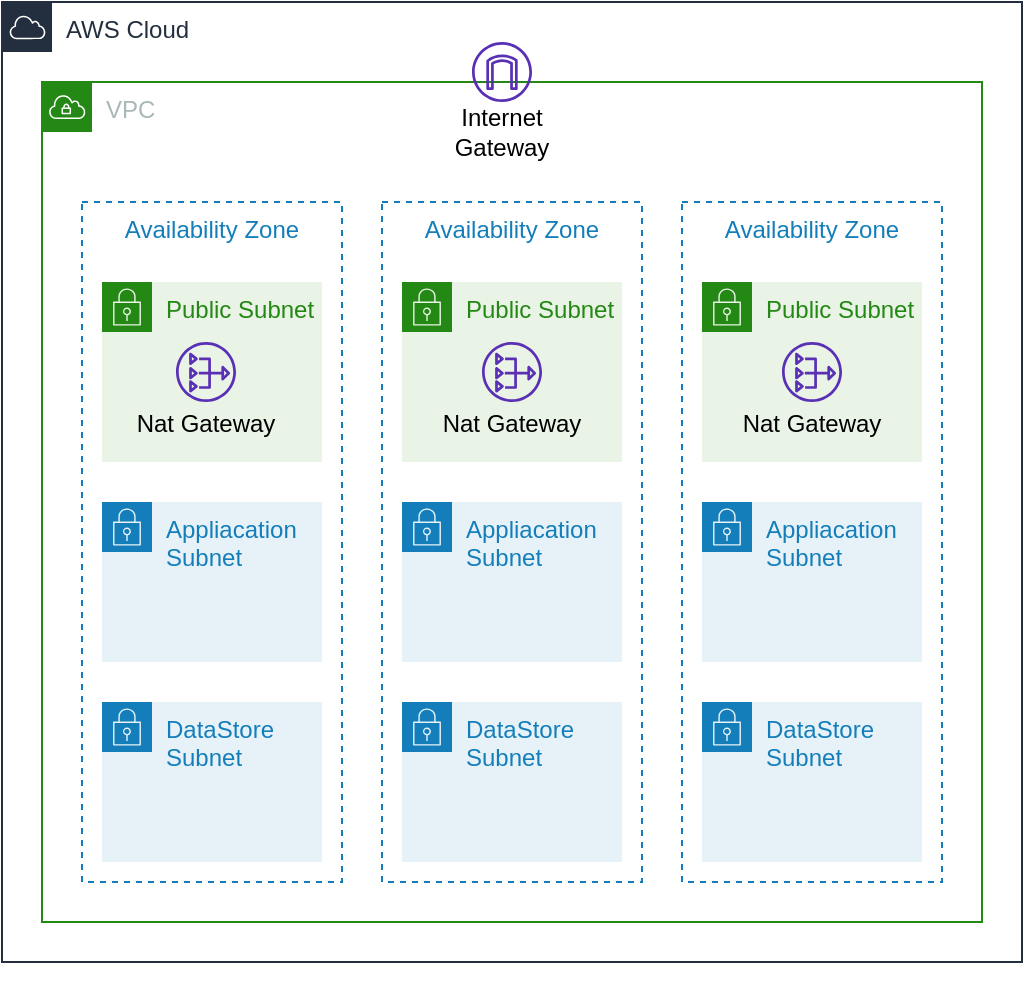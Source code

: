 <mxfile version="13.10.2" type="device"><diagram id="XtYhaf7LTEb38pZg41X1" name="ページ1"><mxGraphModel dx="1414" dy="650" grid="1" gridSize="10" guides="1" tooltips="1" connect="1" arrows="1" fold="1" page="1" pageScale="1" pageWidth="827" pageHeight="1169" math="0" shadow="0"><root><mxCell id="0"/><mxCell id="1" parent="0"/><mxCell id="46BbhoU_Gm5NrsC8F-5Z-1" value="AWS Cloud" style="points=[[0,0],[0.25,0],[0.5,0],[0.75,0],[1,0],[1,0.25],[1,0.5],[1,0.75],[1,1],[0.75,1],[0.5,1],[0.25,1],[0,1],[0,0.75],[0,0.5],[0,0.25]];outlineConnect=0;gradientColor=none;html=1;whiteSpace=wrap;fontSize=12;fontStyle=0;shape=mxgraph.aws4.group;grIcon=mxgraph.aws4.group_aws_cloud;strokeColor=#232F3E;fillColor=none;verticalAlign=top;align=left;spacingLeft=30;fontColor=#232F3E;dashed=0;" parent="1" vertex="1"><mxGeometry width="510" height="480" as="geometry"/></mxCell><mxCell id="46BbhoU_Gm5NrsC8F-5Z-2" value="VPC" style="points=[[0,0],[0.25,0],[0.5,0],[0.75,0],[1,0],[1,0.25],[1,0.5],[1,0.75],[1,1],[0.75,1],[0.5,1],[0.25,1],[0,1],[0,0.75],[0,0.5],[0,0.25]];outlineConnect=0;gradientColor=none;html=1;whiteSpace=wrap;fontSize=12;fontStyle=0;shape=mxgraph.aws4.group;grIcon=mxgraph.aws4.group_vpc;strokeColor=#248814;fillColor=none;verticalAlign=top;align=left;spacingLeft=30;fontColor=#AAB7B8;dashed=0;" parent="1" vertex="1"><mxGeometry x="20" y="40" width="470" height="420" as="geometry"/></mxCell><mxCell id="tk8C43ZHz4zxRaiHVCcz-1" value="" style="group" parent="1" vertex="1" connectable="0"><mxGeometry x="40" y="100" width="160" height="400" as="geometry"/></mxCell><mxCell id="46BbhoU_Gm5NrsC8F-5Z-4" value="Availability Zone" style="fillColor=none;strokeColor=#147EBA;dashed=1;verticalAlign=top;fontStyle=0;fontColor=#147EBA;" parent="tk8C43ZHz4zxRaiHVCcz-1" vertex="1"><mxGeometry width="130" height="340" as="geometry"/></mxCell><mxCell id="46BbhoU_Gm5NrsC8F-5Z-7" value="Public Subnet" style="points=[[0,0],[0.25,0],[0.5,0],[0.75,0],[1,0],[1,0.25],[1,0.5],[1,0.75],[1,1],[0.75,1],[0.5,1],[0.25,1],[0,1],[0,0.75],[0,0.5],[0,0.25]];outlineConnect=0;gradientColor=none;html=1;whiteSpace=wrap;fontSize=12;fontStyle=0;shape=mxgraph.aws4.group;grIcon=mxgraph.aws4.group_security_group;grStroke=0;strokeColor=#248814;fillColor=#E9F3E6;verticalAlign=top;align=left;spacingLeft=30;fontColor=#248814;dashed=0;" parent="tk8C43ZHz4zxRaiHVCcz-1" vertex="1"><mxGeometry x="10" y="40" width="110" height="90" as="geometry"/></mxCell><mxCell id="46BbhoU_Gm5NrsC8F-5Z-8" value="Appliacation &lt;br&gt;Subnet" style="points=[[0,0],[0.25,0],[0.5,0],[0.75,0],[1,0],[1,0.25],[1,0.5],[1,0.75],[1,1],[0.75,1],[0.5,1],[0.25,1],[0,1],[0,0.75],[0,0.5],[0,0.25]];outlineConnect=0;gradientColor=none;html=1;whiteSpace=wrap;fontSize=12;fontStyle=0;shape=mxgraph.aws4.group;grIcon=mxgraph.aws4.group_security_group;grStroke=0;strokeColor=#147EBA;fillColor=#E6F2F8;verticalAlign=top;align=left;spacingLeft=30;fontColor=#147EBA;dashed=0;" parent="tk8C43ZHz4zxRaiHVCcz-1" vertex="1"><mxGeometry x="10" y="150" width="110" height="80" as="geometry"/></mxCell><mxCell id="46BbhoU_Gm5NrsC8F-5Z-11" value="DataStore&lt;br&gt;Subnet" style="points=[[0,0],[0.25,0],[0.5,0],[0.75,0],[1,0],[1,0.25],[1,0.5],[1,0.75],[1,1],[0.75,1],[0.5,1],[0.25,1],[0,1],[0,0.75],[0,0.5],[0,0.25]];outlineConnect=0;gradientColor=none;html=1;whiteSpace=wrap;fontSize=12;fontStyle=0;shape=mxgraph.aws4.group;grIcon=mxgraph.aws4.group_security_group;grStroke=0;strokeColor=#147EBA;fillColor=#E6F2F8;verticalAlign=top;align=left;spacingLeft=30;fontColor=#147EBA;dashed=0;" parent="tk8C43ZHz4zxRaiHVCcz-1" vertex="1"><mxGeometry x="10" y="250" width="110" height="80" as="geometry"/></mxCell><mxCell id="tk8C43ZHz4zxRaiHVCcz-2" value="" style="group" parent="tk8C43ZHz4zxRaiHVCcz-1" vertex="1" connectable="0"><mxGeometry x="22" y="70" width="80" height="51" as="geometry"/></mxCell><mxCell id="46BbhoU_Gm5NrsC8F-5Z-13" value="" style="outlineConnect=0;fontColor=#232F3E;gradientColor=none;fillColor=#5A30B5;strokeColor=none;dashed=0;verticalLabelPosition=bottom;verticalAlign=top;align=center;html=1;fontSize=12;fontStyle=0;aspect=fixed;pointerEvents=1;shape=mxgraph.aws4.nat_gateway;" parent="tk8C43ZHz4zxRaiHVCcz-2" vertex="1"><mxGeometry x="25" width="30" height="30" as="geometry"/></mxCell><mxCell id="46BbhoU_Gm5NrsC8F-5Z-15" value="Nat Gateway" style="text;html=1;strokeColor=none;fillColor=none;align=center;verticalAlign=middle;whiteSpace=wrap;rounded=0;" parent="tk8C43ZHz4zxRaiHVCcz-2" vertex="1"><mxGeometry y="31" width="80" height="20" as="geometry"/></mxCell><mxCell id="tk8C43ZHz4zxRaiHVCcz-3" value="" style="group" parent="1" vertex="1" connectable="0"><mxGeometry x="230" y="20" width="40" height="55" as="geometry"/></mxCell><mxCell id="46BbhoU_Gm5NrsC8F-5Z-12" value="" style="outlineConnect=0;fontColor=#232F3E;gradientColor=none;fillColor=#5A30B5;strokeColor=none;dashed=0;verticalLabelPosition=bottom;verticalAlign=top;align=center;html=1;fontSize=12;fontStyle=0;aspect=fixed;pointerEvents=1;shape=mxgraph.aws4.internet_gateway;" parent="tk8C43ZHz4zxRaiHVCcz-3" vertex="1"><mxGeometry x="5" width="30" height="30" as="geometry"/></mxCell><mxCell id="46BbhoU_Gm5NrsC8F-5Z-14" value="Internet&lt;br&gt;Gateway" style="text;html=1;strokeColor=none;fillColor=none;align=center;verticalAlign=middle;whiteSpace=wrap;rounded=0;" parent="tk8C43ZHz4zxRaiHVCcz-3" vertex="1"><mxGeometry y="35" width="40" height="20" as="geometry"/></mxCell><mxCell id="tk8C43ZHz4zxRaiHVCcz-12" value="" style="group" parent="1" vertex="1" connectable="0"><mxGeometry x="340" y="100" width="160" height="400" as="geometry"/></mxCell><mxCell id="tk8C43ZHz4zxRaiHVCcz-13" value="Availability Zone" style="fillColor=none;strokeColor=#147EBA;dashed=1;verticalAlign=top;fontStyle=0;fontColor=#147EBA;" parent="tk8C43ZHz4zxRaiHVCcz-12" vertex="1"><mxGeometry width="130" height="340" as="geometry"/></mxCell><mxCell id="tk8C43ZHz4zxRaiHVCcz-14" value="Public Subnet" style="points=[[0,0],[0.25,0],[0.5,0],[0.75,0],[1,0],[1,0.25],[1,0.5],[1,0.75],[1,1],[0.75,1],[0.5,1],[0.25,1],[0,1],[0,0.75],[0,0.5],[0,0.25]];outlineConnect=0;gradientColor=none;html=1;whiteSpace=wrap;fontSize=12;fontStyle=0;shape=mxgraph.aws4.group;grIcon=mxgraph.aws4.group_security_group;grStroke=0;strokeColor=#248814;fillColor=#E9F3E6;verticalAlign=top;align=left;spacingLeft=30;fontColor=#248814;dashed=0;" parent="tk8C43ZHz4zxRaiHVCcz-12" vertex="1"><mxGeometry x="10" y="40" width="110" height="90" as="geometry"/></mxCell><mxCell id="tk8C43ZHz4zxRaiHVCcz-15" value="Appliacation &lt;br&gt;Subnet" style="points=[[0,0],[0.25,0],[0.5,0],[0.75,0],[1,0],[1,0.25],[1,0.5],[1,0.75],[1,1],[0.75,1],[0.5,1],[0.25,1],[0,1],[0,0.75],[0,0.5],[0,0.25]];outlineConnect=0;gradientColor=none;html=1;whiteSpace=wrap;fontSize=12;fontStyle=0;shape=mxgraph.aws4.group;grIcon=mxgraph.aws4.group_security_group;grStroke=0;strokeColor=#147EBA;fillColor=#E6F2F8;verticalAlign=top;align=left;spacingLeft=30;fontColor=#147EBA;dashed=0;" parent="tk8C43ZHz4zxRaiHVCcz-12" vertex="1"><mxGeometry x="10" y="150" width="110" height="80" as="geometry"/></mxCell><mxCell id="tk8C43ZHz4zxRaiHVCcz-16" value="DataStore&lt;br&gt;Subnet" style="points=[[0,0],[0.25,0],[0.5,0],[0.75,0],[1,0],[1,0.25],[1,0.5],[1,0.75],[1,1],[0.75,1],[0.5,1],[0.25,1],[0,1],[0,0.75],[0,0.5],[0,0.25]];outlineConnect=0;gradientColor=none;html=1;whiteSpace=wrap;fontSize=12;fontStyle=0;shape=mxgraph.aws4.group;grIcon=mxgraph.aws4.group_security_group;grStroke=0;strokeColor=#147EBA;fillColor=#E6F2F8;verticalAlign=top;align=left;spacingLeft=30;fontColor=#147EBA;dashed=0;" parent="tk8C43ZHz4zxRaiHVCcz-12" vertex="1"><mxGeometry x="10" y="250" width="110" height="80" as="geometry"/></mxCell><mxCell id="Qob68F-1t7zafyfCFQUI-4" value="" style="group" vertex="1" connectable="0" parent="tk8C43ZHz4zxRaiHVCcz-12"><mxGeometry x="25" y="70" width="80" height="51" as="geometry"/></mxCell><mxCell id="Qob68F-1t7zafyfCFQUI-5" value="" style="outlineConnect=0;fontColor=#232F3E;gradientColor=none;fillColor=#5A30B5;strokeColor=none;dashed=0;verticalLabelPosition=bottom;verticalAlign=top;align=center;html=1;fontSize=12;fontStyle=0;aspect=fixed;pointerEvents=1;shape=mxgraph.aws4.nat_gateway;" vertex="1" parent="Qob68F-1t7zafyfCFQUI-4"><mxGeometry x="25" width="30" height="30" as="geometry"/></mxCell><mxCell id="Qob68F-1t7zafyfCFQUI-6" value="Nat Gateway" style="text;html=1;strokeColor=none;fillColor=none;align=center;verticalAlign=middle;whiteSpace=wrap;rounded=0;" vertex="1" parent="Qob68F-1t7zafyfCFQUI-4"><mxGeometry y="31" width="80" height="20" as="geometry"/></mxCell><mxCell id="tk8C43ZHz4zxRaiHVCcz-17" value="" style="group" parent="1" vertex="1" connectable="0"><mxGeometry x="190" y="100" width="130" height="340" as="geometry"/></mxCell><mxCell id="tk8C43ZHz4zxRaiHVCcz-5" value="Availability Zone" style="fillColor=none;strokeColor=#147EBA;dashed=1;verticalAlign=top;fontStyle=0;fontColor=#147EBA;" parent="tk8C43ZHz4zxRaiHVCcz-17" vertex="1"><mxGeometry width="130" height="340" as="geometry"/></mxCell><mxCell id="tk8C43ZHz4zxRaiHVCcz-6" value="Public Subnet" style="points=[[0,0],[0.25,0],[0.5,0],[0.75,0],[1,0],[1,0.25],[1,0.5],[1,0.75],[1,1],[0.75,1],[0.5,1],[0.25,1],[0,1],[0,0.75],[0,0.5],[0,0.25]];outlineConnect=0;gradientColor=none;html=1;whiteSpace=wrap;fontSize=12;fontStyle=0;shape=mxgraph.aws4.group;grIcon=mxgraph.aws4.group_security_group;grStroke=0;strokeColor=#248814;fillColor=#E9F3E6;verticalAlign=top;align=left;spacingLeft=30;fontColor=#248814;dashed=0;" parent="tk8C43ZHz4zxRaiHVCcz-17" vertex="1"><mxGeometry x="10" y="40" width="110" height="90" as="geometry"/></mxCell><mxCell id="tk8C43ZHz4zxRaiHVCcz-7" value="Appliacation &lt;br&gt;Subnet" style="points=[[0,0],[0.25,0],[0.5,0],[0.75,0],[1,0],[1,0.25],[1,0.5],[1,0.75],[1,1],[0.75,1],[0.5,1],[0.25,1],[0,1],[0,0.75],[0,0.5],[0,0.25]];outlineConnect=0;gradientColor=none;html=1;whiteSpace=wrap;fontSize=12;fontStyle=0;shape=mxgraph.aws4.group;grIcon=mxgraph.aws4.group_security_group;grStroke=0;strokeColor=#147EBA;fillColor=#E6F2F8;verticalAlign=top;align=left;spacingLeft=30;fontColor=#147EBA;dashed=0;" parent="tk8C43ZHz4zxRaiHVCcz-17" vertex="1"><mxGeometry x="10" y="150" width="110" height="80" as="geometry"/></mxCell><mxCell id="tk8C43ZHz4zxRaiHVCcz-8" value="DataStore&lt;br&gt;Subnet" style="points=[[0,0],[0.25,0],[0.5,0],[0.75,0],[1,0],[1,0.25],[1,0.5],[1,0.75],[1,1],[0.75,1],[0.5,1],[0.25,1],[0,1],[0,0.75],[0,0.5],[0,0.25]];outlineConnect=0;gradientColor=none;html=1;whiteSpace=wrap;fontSize=12;fontStyle=0;shape=mxgraph.aws4.group;grIcon=mxgraph.aws4.group_security_group;grStroke=0;strokeColor=#147EBA;fillColor=#E6F2F8;verticalAlign=top;align=left;spacingLeft=30;fontColor=#147EBA;dashed=0;" parent="tk8C43ZHz4zxRaiHVCcz-17" vertex="1"><mxGeometry x="10" y="250" width="110" height="80" as="geometry"/></mxCell><mxCell id="Qob68F-1t7zafyfCFQUI-1" value="" style="group" vertex="1" connectable="0" parent="tk8C43ZHz4zxRaiHVCcz-17"><mxGeometry x="25" y="70" width="80" height="51" as="geometry"/></mxCell><mxCell id="Qob68F-1t7zafyfCFQUI-2" value="" style="outlineConnect=0;fontColor=#232F3E;gradientColor=none;fillColor=#5A30B5;strokeColor=none;dashed=0;verticalLabelPosition=bottom;verticalAlign=top;align=center;html=1;fontSize=12;fontStyle=0;aspect=fixed;pointerEvents=1;shape=mxgraph.aws4.nat_gateway;" vertex="1" parent="Qob68F-1t7zafyfCFQUI-1"><mxGeometry x="25" width="30" height="30" as="geometry"/></mxCell><mxCell id="Qob68F-1t7zafyfCFQUI-3" value="Nat Gateway" style="text;html=1;strokeColor=none;fillColor=none;align=center;verticalAlign=middle;whiteSpace=wrap;rounded=0;" vertex="1" parent="Qob68F-1t7zafyfCFQUI-1"><mxGeometry y="31" width="80" height="20" as="geometry"/></mxCell></root></mxGraphModel></diagram></mxfile>